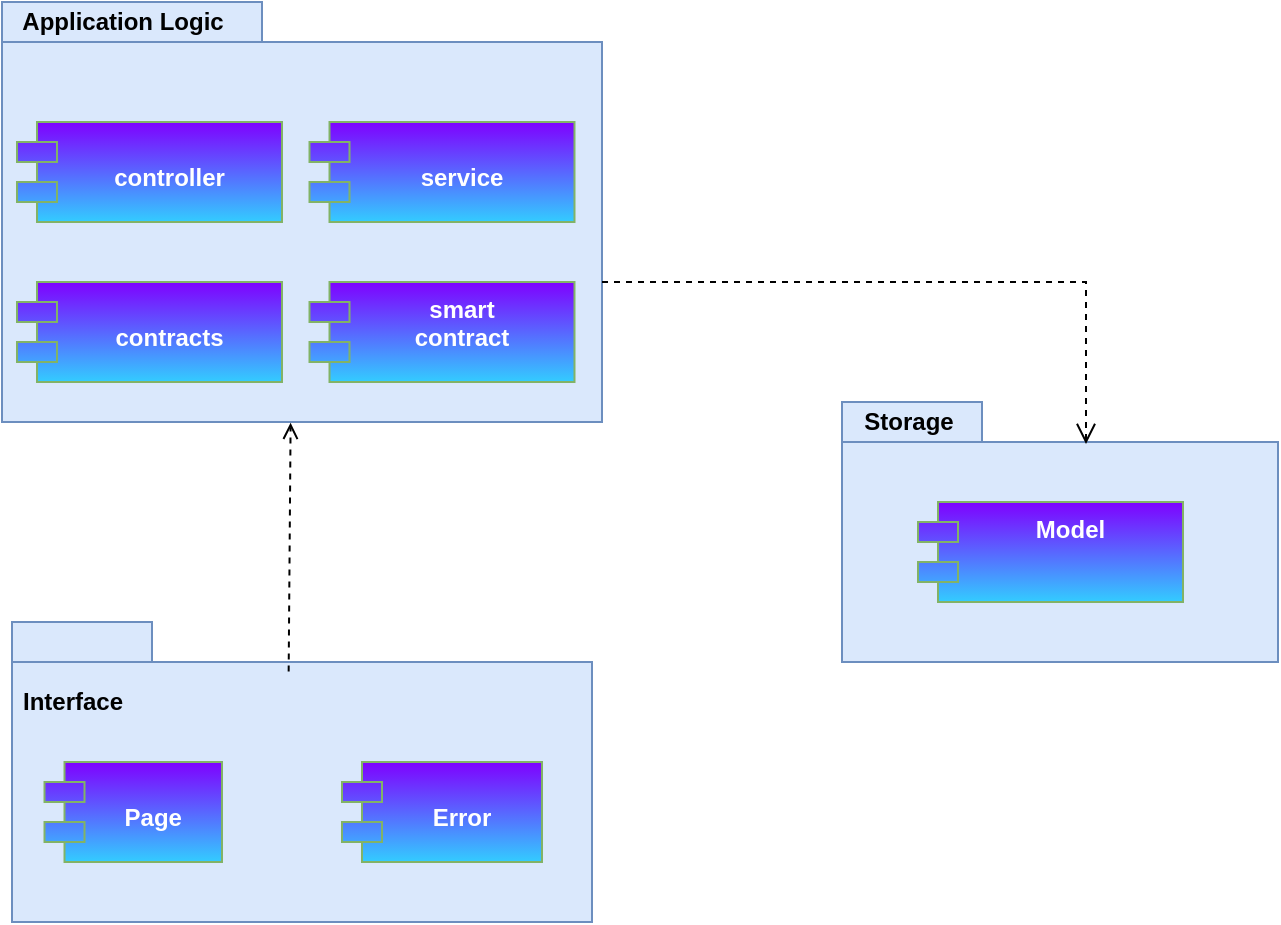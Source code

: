 <mxfile version="20.2.2" type="device"><diagram id="GArLD8cVjcSwyjwCv-ND" name="Pagina-1"><mxGraphModel dx="431" dy="601" grid="1" gridSize="10" guides="1" tooltips="1" connect="1" arrows="1" fold="1" page="1" pageScale="1" pageWidth="827" pageHeight="1169" math="0" shadow="0"><root><mxCell id="0"/><mxCell id="1" parent="0"/><mxCell id="IBk2zJn6kR047QgPzbhl-1" value="" style="shape=folder;fontStyle=1;spacingTop=10;tabWidth=130;tabHeight=20;tabPosition=left;html=1;fillColor=#dae8fc;strokeColor=#6c8ebf;" parent="1" vertex="1"><mxGeometry x="70" y="50" width="300" height="210" as="geometry"/></mxCell><mxCell id="IBk2zJn6kR047QgPzbhl-3" value="" style="shape=folder;fontStyle=1;spacingTop=10;tabWidth=70;tabHeight=20;tabPosition=left;html=1;fillColor=#dae8fc;strokeColor=#6c8ebf;" parent="1" vertex="1"><mxGeometry x="490" y="250" width="218" height="130" as="geometry"/></mxCell><mxCell id="IBk2zJn6kR047QgPzbhl-4" value="&lt;b&gt;Storage&lt;/b&gt;" style="text;html=1;align=center;verticalAlign=middle;resizable=0;points=[];autosize=1;strokeColor=none;fillColor=none;" parent="1" vertex="1"><mxGeometry x="493" y="250" width="60" height="20" as="geometry"/></mxCell><mxCell id="IBk2zJn6kR047QgPzbhl-5" value="" style="shape=folder;fontStyle=1;spacingTop=10;tabWidth=70;tabHeight=20;tabPosition=left;html=1;fillColor=#dae8fc;strokeColor=#6c8ebf;" parent="1" vertex="1"><mxGeometry x="75" y="360" width="290" height="150" as="geometry"/></mxCell><mxCell id="IBk2zJn6kR047QgPzbhl-6" value="&lt;b&gt;Interface&lt;/b&gt;" style="text;html=1;align=center;verticalAlign=middle;resizable=0;points=[];autosize=1;strokeColor=none;fillColor=none;" parent="1" vertex="1"><mxGeometry x="70" y="390" width="70" height="20" as="geometry"/></mxCell><mxCell id="IBk2zJn6kR047QgPzbhl-11" value="" style="html=1;verticalAlign=bottom;endArrow=open;dashed=1;endSize=8;rounded=0;edgeStyle=orthogonalEdgeStyle;" parent="1" source="IBk2zJn6kR047QgPzbhl-1" edge="1"><mxGeometry relative="1" as="geometry"><mxPoint x="361" y="190" as="sourcePoint"/><mxPoint x="612" y="271" as="targetPoint"/><Array as="points"><mxPoint x="612" y="190"/></Array></mxGeometry></mxCell><mxCell id="IBk2zJn6kR047QgPzbhl-12" value="&#10;controller" style="shape=module;align=left;spacingLeft=20;align=center;verticalAlign=top;fillColor=#7F00FF;strokeColor=#82b366;gradientColor=#33CCFF;fontColor=#FFFFFF;fontStyle=1" parent="1" vertex="1"><mxGeometry x="77.5" y="110" width="132.5" height="50" as="geometry"/></mxCell><mxCell id="Wq11SoRXZVzphKYtGj-w-1" value="&lt;b&gt;&lt;font style=&quot;font-size: 12px&quot;&gt;Application Logic&lt;/font&gt;&lt;/b&gt;" style="text;html=1;align=center;verticalAlign=middle;resizable=0;points=[];autosize=1;strokeColor=none;fillColor=none;" parent="1" vertex="1"><mxGeometry x="70" y="50" width="120" height="20" as="geometry"/></mxCell><mxCell id="b2m3cbz2KyM6SaKPz9p9-1" value="&#10;service" style="shape=module;align=left;spacingLeft=20;align=center;verticalAlign=top;fillColor=#7F00FF;strokeColor=#82b366;gradientColor=#33CCFF;fontColor=#FFFFFF;fontStyle=1" parent="1" vertex="1"><mxGeometry x="223.75" y="110" width="132.5" height="50" as="geometry"/></mxCell><mxCell id="b2m3cbz2KyM6SaKPz9p9-2" value="&#10;contracts" style="shape=module;align=left;spacingLeft=20;align=center;verticalAlign=top;fillColor=#7F00FF;strokeColor=#82b366;gradientColor=#33CCFF;fontColor=#FFFFFF;fontStyle=1" parent="1" vertex="1"><mxGeometry x="77.5" y="190" width="132.5" height="50" as="geometry"/></mxCell><mxCell id="b2m3cbz2KyM6SaKPz9p9-3" value="" style="endArrow=open;html=1;rounded=0;fontColor=#FFFFFF;exitX=0.477;exitY=0.165;exitDx=0;exitDy=0;exitPerimeter=0;entryX=0.481;entryY=1.002;entryDx=0;entryDy=0;entryPerimeter=0;dashed=1;endFill=0;" parent="1" source="IBk2zJn6kR047QgPzbhl-5" target="IBk2zJn6kR047QgPzbhl-1" edge="1"><mxGeometry width="50" height="50" relative="1" as="geometry"><mxPoint x="270" y="340" as="sourcePoint"/><mxPoint x="320" y="290" as="targetPoint"/></mxGeometry></mxCell><mxCell id="b2m3cbz2KyM6SaKPz9p9-4" value="&#10;Page" style="shape=module;align=left;spacingLeft=20;align=center;verticalAlign=top;fillColor=#7F00FF;strokeColor=#82b366;gradientColor=#33CCFF;fontColor=#FFFFFF;fontStyle=1" parent="1" vertex="1"><mxGeometry x="91.25" y="430" width="88.75" height="50" as="geometry"/></mxCell><mxCell id="b2m3cbz2KyM6SaKPz9p9-5" value="&#10;Error" style="shape=module;align=left;spacingLeft=20;align=center;verticalAlign=top;fillColor=#7F00FF;strokeColor=#82b366;gradientColor=#33CCFF;fontColor=#FFFFFF;fontStyle=1" parent="1" vertex="1"><mxGeometry x="240" y="430" width="100" height="50" as="geometry"/></mxCell><mxCell id="b2m3cbz2KyM6SaKPz9p9-6" value="Model" style="shape=module;align=left;spacingLeft=20;align=center;verticalAlign=top;fillColor=#7F00FF;strokeColor=#82b366;gradientColor=#33CCFF;fontColor=#FFFFFF;fontStyle=1" parent="1" vertex="1"><mxGeometry x="528" y="300" width="132.5" height="50" as="geometry"/></mxCell><mxCell id="E9FMTuO92ZIWCIxwJk0l-1" value="smart&#10;contract" style="shape=module;align=left;spacingLeft=20;align=center;verticalAlign=top;fillColor=#7F00FF;strokeColor=#82b366;gradientColor=#33CCFF;fontColor=#FFFFFF;fontStyle=1" vertex="1" parent="1"><mxGeometry x="223.75" y="190" width="132.5" height="50" as="geometry"/></mxCell></root></mxGraphModel></diagram></mxfile>